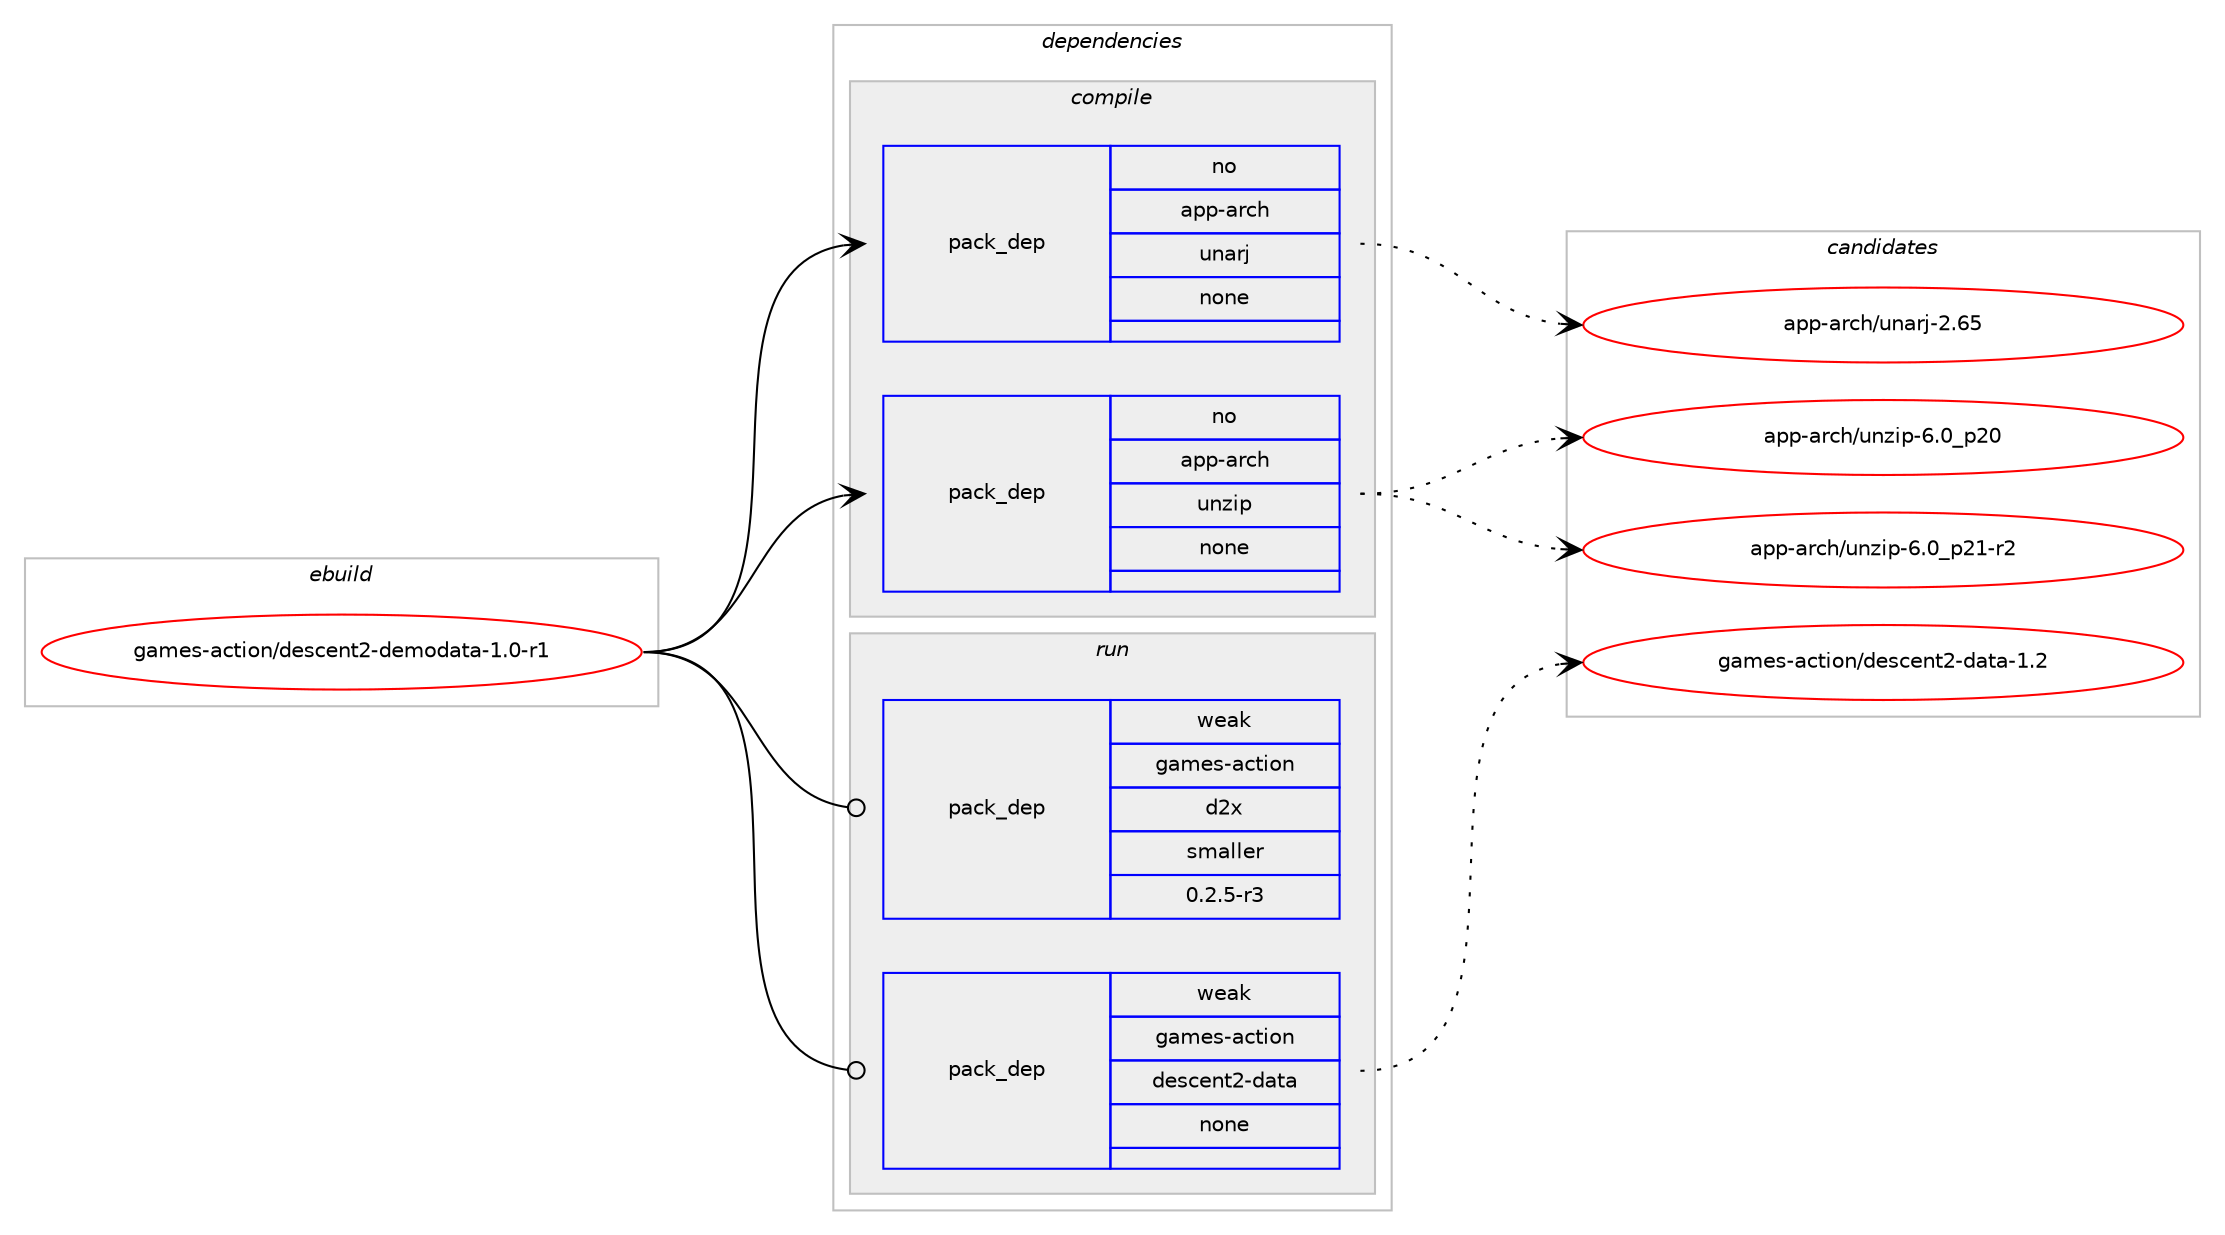 digraph prolog {

# *************
# Graph options
# *************

newrank=true;
concentrate=true;
compound=true;
graph [rankdir=LR,fontname=Helvetica,fontsize=10,ranksep=1.5];#, ranksep=2.5, nodesep=0.2];
edge  [arrowhead=vee];
node  [fontname=Helvetica,fontsize=10];

# **********
# The ebuild
# **********

subgraph cluster_leftcol {
color=gray;
rank=same;
label=<<i>ebuild</i>>;
id [label="games-action/descent2-demodata-1.0-r1", color=red, width=4, href="../games-action/descent2-demodata-1.0-r1.svg"];
}

# ****************
# The dependencies
# ****************

subgraph cluster_midcol {
color=gray;
label=<<i>dependencies</i>>;
subgraph cluster_compile {
fillcolor="#eeeeee";
style=filled;
label=<<i>compile</i>>;
subgraph pack593 {
dependency638 [label=<<TABLE BORDER="0" CELLBORDER="1" CELLSPACING="0" CELLPADDING="4" WIDTH="220"><TR><TD ROWSPAN="6" CELLPADDING="30">pack_dep</TD></TR><TR><TD WIDTH="110">no</TD></TR><TR><TD>app-arch</TD></TR><TR><TD>unarj</TD></TR><TR><TD>none</TD></TR><TR><TD></TD></TR></TABLE>>, shape=none, color=blue];
}
id:e -> dependency638:w [weight=20,style="solid",arrowhead="vee"];
subgraph pack594 {
dependency639 [label=<<TABLE BORDER="0" CELLBORDER="1" CELLSPACING="0" CELLPADDING="4" WIDTH="220"><TR><TD ROWSPAN="6" CELLPADDING="30">pack_dep</TD></TR><TR><TD WIDTH="110">no</TD></TR><TR><TD>app-arch</TD></TR><TR><TD>unzip</TD></TR><TR><TD>none</TD></TR><TR><TD></TD></TR></TABLE>>, shape=none, color=blue];
}
id:e -> dependency639:w [weight=20,style="solid",arrowhead="vee"];
}
subgraph cluster_compileandrun {
fillcolor="#eeeeee";
style=filled;
label=<<i>compile and run</i>>;
}
subgraph cluster_run {
fillcolor="#eeeeee";
style=filled;
label=<<i>run</i>>;
subgraph pack595 {
dependency640 [label=<<TABLE BORDER="0" CELLBORDER="1" CELLSPACING="0" CELLPADDING="4" WIDTH="220"><TR><TD ROWSPAN="6" CELLPADDING="30">pack_dep</TD></TR><TR><TD WIDTH="110">weak</TD></TR><TR><TD>games-action</TD></TR><TR><TD>d2x</TD></TR><TR><TD>smaller</TD></TR><TR><TD>0.2.5-r3</TD></TR></TABLE>>, shape=none, color=blue];
}
id:e -> dependency640:w [weight=20,style="solid",arrowhead="odot"];
subgraph pack596 {
dependency641 [label=<<TABLE BORDER="0" CELLBORDER="1" CELLSPACING="0" CELLPADDING="4" WIDTH="220"><TR><TD ROWSPAN="6" CELLPADDING="30">pack_dep</TD></TR><TR><TD WIDTH="110">weak</TD></TR><TR><TD>games-action</TD></TR><TR><TD>descent2-data</TD></TR><TR><TD>none</TD></TR><TR><TD></TD></TR></TABLE>>, shape=none, color=blue];
}
id:e -> dependency641:w [weight=20,style="solid",arrowhead="odot"];
}
}

# **************
# The candidates
# **************

subgraph cluster_choices {
rank=same;
color=gray;
label=<<i>candidates</i>>;

subgraph choice593 {
color=black;
nodesep=1;
choice9711211245971149910447117110971141064550465453 [label="app-arch/unarj-2.65", color=red, width=4,href="../app-arch/unarj-2.65.svg"];
dependency638:e -> choice9711211245971149910447117110971141064550465453:w [style=dotted,weight="100"];
}
subgraph choice594 {
color=black;
nodesep=1;
choice971121124597114991044711711012210511245544648951125048 [label="app-arch/unzip-6.0_p20", color=red, width=4,href="../app-arch/unzip-6.0_p20.svg"];
choice9711211245971149910447117110122105112455446489511250494511450 [label="app-arch/unzip-6.0_p21-r2", color=red, width=4,href="../app-arch/unzip-6.0_p21-r2.svg"];
dependency639:e -> choice971121124597114991044711711012210511245544648951125048:w [style=dotted,weight="100"];
dependency639:e -> choice9711211245971149910447117110122105112455446489511250494511450:w [style=dotted,weight="100"];
}
subgraph choice595 {
color=black;
nodesep=1;
}
subgraph choice596 {
color=black;
nodesep=1;
choice1039710910111545979911610511111047100101115991011101165045100971169745494650 [label="games-action/descent2-data-1.2", color=red, width=4,href="../games-action/descent2-data-1.2.svg"];
dependency641:e -> choice1039710910111545979911610511111047100101115991011101165045100971169745494650:w [style=dotted,weight="100"];
}
}

}
